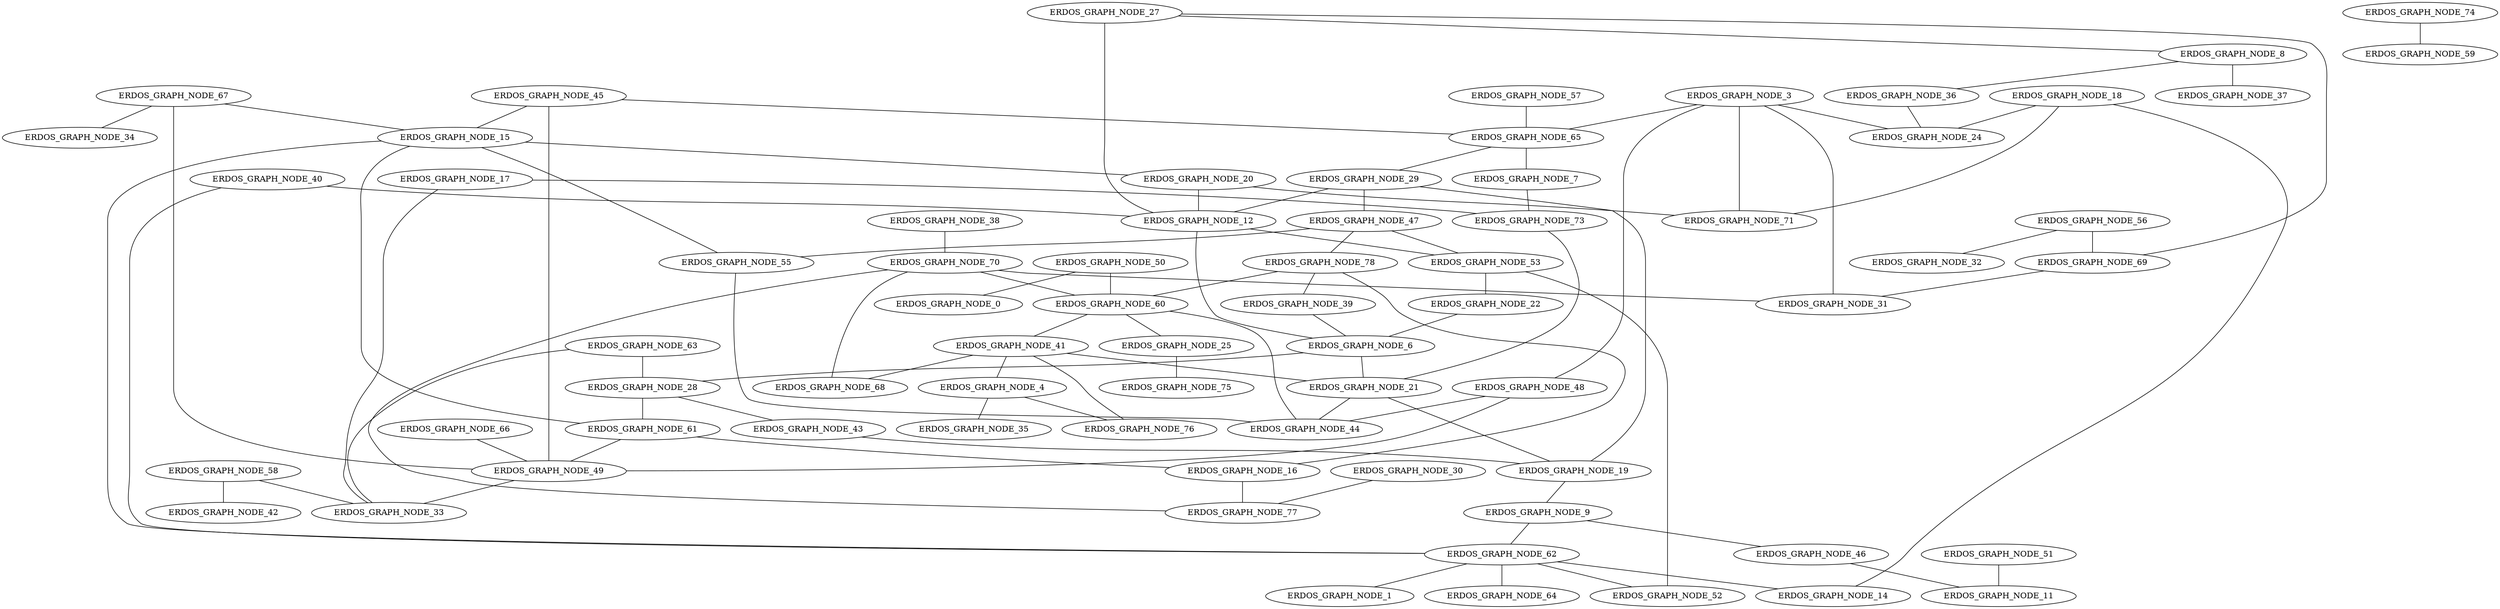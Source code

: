 graph ERDOS_GRAPH_SMALL{
ERDOS_GRAPH_NODE_67 -- ERDOS_GRAPH_NODE_49 [weight=17];
ERDOS_GRAPH_NODE_51 -- ERDOS_GRAPH_NODE_11 [weight=8];
ERDOS_GRAPH_NODE_62 -- ERDOS_GRAPH_NODE_52 [weight=19];
ERDOS_GRAPH_NODE_27 -- ERDOS_GRAPH_NODE_69 [weight=4];
ERDOS_GRAPH_NODE_17 -- ERDOS_GRAPH_NODE_33 [weight=2];
ERDOS_GRAPH_NODE_41 -- ERDOS_GRAPH_NODE_21 [weight=4];
ERDOS_GRAPH_NODE_49 -- ERDOS_GRAPH_NODE_33 [weight=5];
ERDOS_GRAPH_NODE_15 -- ERDOS_GRAPH_NODE_20 [weight=16];
ERDOS_GRAPH_NODE_41 -- ERDOS_GRAPH_NODE_4 [weight=4];
ERDOS_GRAPH_NODE_28 -- ERDOS_GRAPH_NODE_61 [weight=3];
ERDOS_GRAPH_NODE_9 -- ERDOS_GRAPH_NODE_46 [weight=15];
ERDOS_GRAPH_NODE_61 -- ERDOS_GRAPH_NODE_15 [weight=15];
ERDOS_GRAPH_NODE_61 -- ERDOS_GRAPH_NODE_16 [weight=4];
ERDOS_GRAPH_NODE_36 -- ERDOS_GRAPH_NODE_24 [weight=7];
ERDOS_GRAPH_NODE_52 -- ERDOS_GRAPH_NODE_53 [weight=17];
ERDOS_GRAPH_NODE_63 -- ERDOS_GRAPH_NODE_28 [weight=19];
ERDOS_GRAPH_NODE_48 -- ERDOS_GRAPH_NODE_44 [weight=12];
ERDOS_GRAPH_NODE_46 -- ERDOS_GRAPH_NODE_11 [weight=16];
ERDOS_GRAPH_NODE_4 -- ERDOS_GRAPH_NODE_35 [weight=5];
ERDOS_GRAPH_NODE_62 -- ERDOS_GRAPH_NODE_64 [weight=9];
ERDOS_GRAPH_NODE_45 -- ERDOS_GRAPH_NODE_15 [weight=6];
ERDOS_GRAPH_NODE_38 -- ERDOS_GRAPH_NODE_70 [weight=8];
ERDOS_GRAPH_NODE_22 -- ERDOS_GRAPH_NODE_6 [weight=2];
ERDOS_GRAPH_NODE_50 -- ERDOS_GRAPH_NODE_60 [weight=12];
ERDOS_GRAPH_NODE_30 -- ERDOS_GRAPH_NODE_77 [weight=3];
ERDOS_GRAPH_NODE_58 -- ERDOS_GRAPH_NODE_42 [weight=18];
ERDOS_GRAPH_NODE_66 -- ERDOS_GRAPH_NODE_49 [weight=17];
ERDOS_GRAPH_NODE_17 -- ERDOS_GRAPH_NODE_73 [weight=11];
ERDOS_GRAPH_NODE_18 -- ERDOS_GRAPH_NODE_71 [weight=3];
ERDOS_GRAPH_NODE_16 -- ERDOS_GRAPH_NODE_77 [weight=19];
ERDOS_GRAPH_NODE_3 -- ERDOS_GRAPH_NODE_48 [weight=16];
ERDOS_GRAPH_NODE_19 -- ERDOS_GRAPH_NODE_9 [weight=3];
ERDOS_GRAPH_NODE_6 -- ERDOS_GRAPH_NODE_21 [weight=11];
ERDOS_GRAPH_NODE_61 -- ERDOS_GRAPH_NODE_49 [weight=17];
ERDOS_GRAPH_NODE_58 -- ERDOS_GRAPH_NODE_33 [weight=6];
ERDOS_GRAPH_NODE_69 -- ERDOS_GRAPH_NODE_31 [weight=16];
ERDOS_GRAPH_NODE_25 -- ERDOS_GRAPH_NODE_75 [weight=18];
ERDOS_GRAPH_NODE_41 -- ERDOS_GRAPH_NODE_76 [weight=19];
ERDOS_GRAPH_NODE_62 -- ERDOS_GRAPH_NODE_14 [weight=2];
ERDOS_GRAPH_NODE_27 -- ERDOS_GRAPH_NODE_8 [weight=1];
ERDOS_GRAPH_NODE_40 -- ERDOS_GRAPH_NODE_12 [weight=14];
ERDOS_GRAPH_NODE_28 -- ERDOS_GRAPH_NODE_43 [weight=14];
ERDOS_GRAPH_NODE_47 -- ERDOS_GRAPH_NODE_53 [weight=16];
ERDOS_GRAPH_NODE_29 -- ERDOS_GRAPH_NODE_19 [weight=4];
ERDOS_GRAPH_NODE_40 -- ERDOS_GRAPH_NODE_62 [weight=19];
ERDOS_GRAPH_NODE_56 -- ERDOS_GRAPH_NODE_32 [weight=6];
ERDOS_GRAPH_NODE_12 -- ERDOS_GRAPH_NODE_53 [weight=19];
ERDOS_GRAPH_NODE_21 -- ERDOS_GRAPH_NODE_44 [weight=4];
ERDOS_GRAPH_NODE_7 -- ERDOS_GRAPH_NODE_73 [weight=7];
ERDOS_GRAPH_NODE_67 -- ERDOS_GRAPH_NODE_15 [weight=11];
ERDOS_GRAPH_NODE_70 -- ERDOS_GRAPH_NODE_31 [weight=5];
ERDOS_GRAPH_NODE_70 -- ERDOS_GRAPH_NODE_77 [weight=1];
ERDOS_GRAPH_NODE_53 -- ERDOS_GRAPH_NODE_22 [weight=15];
ERDOS_GRAPH_NODE_60 -- ERDOS_GRAPH_NODE_44 [weight=5];
ERDOS_GRAPH_NODE_73 -- ERDOS_GRAPH_NODE_21 [weight=3];
ERDOS_GRAPH_NODE_56 -- ERDOS_GRAPH_NODE_69 [weight=11];
ERDOS_GRAPH_NODE_6 -- ERDOS_GRAPH_NODE_28 [weight=6];
ERDOS_GRAPH_NODE_15 -- ERDOS_GRAPH_NODE_55 [weight=14];
ERDOS_GRAPH_NODE_12 -- ERDOS_GRAPH_NODE_6 [weight=8];
ERDOS_GRAPH_NODE_62 -- ERDOS_GRAPH_NODE_1 [weight=12];
ERDOS_GRAPH_NODE_43 -- ERDOS_GRAPH_NODE_19 [weight=4];
ERDOS_GRAPH_NODE_8 -- ERDOS_GRAPH_NODE_36 [weight=4];
ERDOS_GRAPH_NODE_9 -- ERDOS_GRAPH_NODE_62 [weight=18];
ERDOS_GRAPH_NODE_21 -- ERDOS_GRAPH_NODE_19 [weight=13];
ERDOS_GRAPH_NODE_63 -- ERDOS_GRAPH_NODE_33 [weight=18];
ERDOS_GRAPH_NODE_18 -- ERDOS_GRAPH_NODE_14 [weight=2];
ERDOS_GRAPH_NODE_70 -- ERDOS_GRAPH_NODE_68 [weight=13];
ERDOS_GRAPH_NODE_62 -- ERDOS_GRAPH_NODE_15 [weight=8];
ERDOS_GRAPH_NODE_48 -- ERDOS_GRAPH_NODE_49 [weight=11];
ERDOS_GRAPH_NODE_50 -- ERDOS_GRAPH_NODE_0 [weight=2];
ERDOS_GRAPH_NODE_67 -- ERDOS_GRAPH_NODE_34 [weight=17];
ERDOS_GRAPH_NODE_3 -- ERDOS_GRAPH_NODE_31 [weight=16];
ERDOS_GRAPH_NODE_29 -- ERDOS_GRAPH_NODE_47 [weight=4];
ERDOS_GRAPH_NODE_65 -- ERDOS_GRAPH_NODE_7 [weight=19];
ERDOS_GRAPH_NODE_47 -- ERDOS_GRAPH_NODE_55 [weight=14];
ERDOS_GRAPH_NODE_78 -- ERDOS_GRAPH_NODE_39 [weight=8];
ERDOS_GRAPH_NODE_20 -- ERDOS_GRAPH_NODE_71 [weight=13];
ERDOS_GRAPH_NODE_20 -- ERDOS_GRAPH_NODE_12 [weight=12];
ERDOS_GRAPH_NODE_3 -- ERDOS_GRAPH_NODE_65 [weight=6];
ERDOS_GRAPH_NODE_57 -- ERDOS_GRAPH_NODE_65 [weight=2];
ERDOS_GRAPH_NODE_78 -- ERDOS_GRAPH_NODE_60 [weight=9];
ERDOS_GRAPH_NODE_65 -- ERDOS_GRAPH_NODE_29 [weight=13];
ERDOS_GRAPH_NODE_4 -- ERDOS_GRAPH_NODE_76 [weight=4];
ERDOS_GRAPH_NODE_60 -- ERDOS_GRAPH_NODE_25 [weight=18];
ERDOS_GRAPH_NODE_3 -- ERDOS_GRAPH_NODE_24 [weight=18];
ERDOS_GRAPH_NODE_39 -- ERDOS_GRAPH_NODE_6 [weight=8];
ERDOS_GRAPH_NODE_60 -- ERDOS_GRAPH_NODE_41 [weight=15];
ERDOS_GRAPH_NODE_29 -- ERDOS_GRAPH_NODE_12 [weight=11];
ERDOS_GRAPH_NODE_55 -- ERDOS_GRAPH_NODE_44 [weight=16];
ERDOS_GRAPH_NODE_78 -- ERDOS_GRAPH_NODE_16 [weight=14];
ERDOS_GRAPH_NODE_8 -- ERDOS_GRAPH_NODE_37 [weight=15];
ERDOS_GRAPH_NODE_45 -- ERDOS_GRAPH_NODE_49 [weight=15];
ERDOS_GRAPH_NODE_45 -- ERDOS_GRAPH_NODE_65 [weight=3];
ERDOS_GRAPH_NODE_47 -- ERDOS_GRAPH_NODE_78 [weight=8];
ERDOS_GRAPH_NODE_41 -- ERDOS_GRAPH_NODE_68 [weight=1];
ERDOS_GRAPH_NODE_74 -- ERDOS_GRAPH_NODE_59 [weight=15];
ERDOS_GRAPH_NODE_70 -- ERDOS_GRAPH_NODE_60 [weight=18];
ERDOS_GRAPH_NODE_27 -- ERDOS_GRAPH_NODE_12 [weight=6];
ERDOS_GRAPH_NODE_18 -- ERDOS_GRAPH_NODE_24 [weight=1];
ERDOS_GRAPH_NODE_3 -- ERDOS_GRAPH_NODE_71 [weight=11];
}
